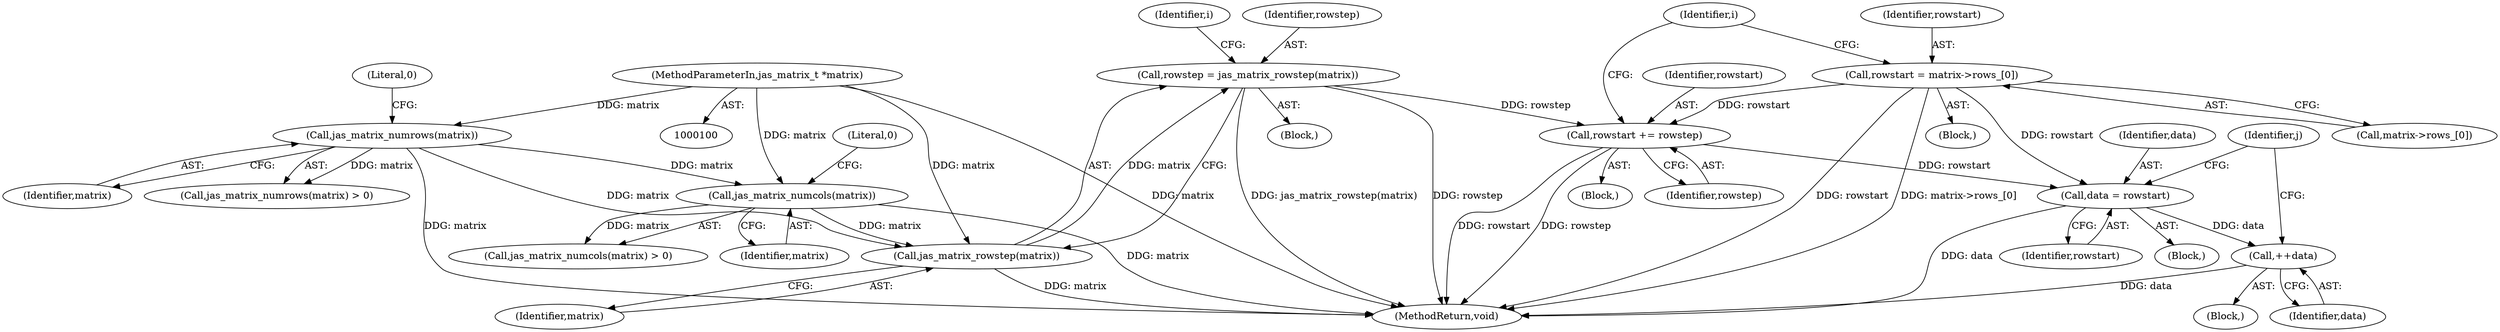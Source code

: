 digraph "0_jasper_d42b2388f7f8e0332c846675133acea151fc557a_22@pointer" {
"1000168" [label="(Call,++data)"];
"1000159" [label="(Call,data = rowstart)"];
"1000148" [label="(Call,rowstart += rowstep)"];
"1000124" [label="(Call,rowstep = jas_matrix_rowstep(matrix))"];
"1000126" [label="(Call,jas_matrix_rowstep(matrix))"];
"1000116" [label="(Call,jas_matrix_numcols(matrix))"];
"1000112" [label="(Call,jas_matrix_numrows(matrix))"];
"1000101" [label="(MethodParameterIn,jas_matrix_t *matrix)"];
"1000135" [label="(Call,rowstart = matrix->rows_[0])"];
"1000160" [label="(Identifier,data)"];
"1000135" [label="(Call,rowstart = matrix->rows_[0])"];
"1000119" [label="(Block,)"];
"1000150" [label="(Identifier,rowstep)"];
"1000129" [label="(Block,)"];
"1000163" [label="(Identifier,j)"];
"1000116" [label="(Call,jas_matrix_numcols(matrix))"];
"1000111" [label="(Call,jas_matrix_numrows(matrix) > 0)"];
"1000161" [label="(Identifier,rowstart)"];
"1000115" [label="(Call,jas_matrix_numcols(matrix) > 0)"];
"1000127" [label="(Identifier,matrix)"];
"1000169" [label="(Identifier,data)"];
"1000189" [label="(MethodReturn,void)"];
"1000148" [label="(Call,rowstart += rowstep)"];
"1000136" [label="(Identifier,rowstart)"];
"1000125" [label="(Identifier,rowstep)"];
"1000165" [label="(Block,)"];
"1000168" [label="(Call,++data)"];
"1000143" [label="(Identifier,i)"];
"1000159" [label="(Call,data = rowstart)"];
"1000131" [label="(Identifier,i)"];
"1000149" [label="(Identifier,rowstart)"];
"1000113" [label="(Identifier,matrix)"];
"1000112" [label="(Call,jas_matrix_numrows(matrix))"];
"1000114" [label="(Literal,0)"];
"1000153" [label="(Block,)"];
"1000145" [label="(Block,)"];
"1000126" [label="(Call,jas_matrix_rowstep(matrix))"];
"1000101" [label="(MethodParameterIn,jas_matrix_t *matrix)"];
"1000118" [label="(Literal,0)"];
"1000137" [label="(Call,matrix->rows_[0])"];
"1000124" [label="(Call,rowstep = jas_matrix_rowstep(matrix))"];
"1000117" [label="(Identifier,matrix)"];
"1000168" -> "1000165"  [label="AST: "];
"1000168" -> "1000169"  [label="CFG: "];
"1000169" -> "1000168"  [label="AST: "];
"1000163" -> "1000168"  [label="CFG: "];
"1000168" -> "1000189"  [label="DDG: data"];
"1000159" -> "1000168"  [label="DDG: data"];
"1000159" -> "1000153"  [label="AST: "];
"1000159" -> "1000161"  [label="CFG: "];
"1000160" -> "1000159"  [label="AST: "];
"1000161" -> "1000159"  [label="AST: "];
"1000163" -> "1000159"  [label="CFG: "];
"1000159" -> "1000189"  [label="DDG: data"];
"1000148" -> "1000159"  [label="DDG: rowstart"];
"1000135" -> "1000159"  [label="DDG: rowstart"];
"1000148" -> "1000145"  [label="AST: "];
"1000148" -> "1000150"  [label="CFG: "];
"1000149" -> "1000148"  [label="AST: "];
"1000150" -> "1000148"  [label="AST: "];
"1000143" -> "1000148"  [label="CFG: "];
"1000148" -> "1000189"  [label="DDG: rowstep"];
"1000148" -> "1000189"  [label="DDG: rowstart"];
"1000124" -> "1000148"  [label="DDG: rowstep"];
"1000135" -> "1000148"  [label="DDG: rowstart"];
"1000124" -> "1000119"  [label="AST: "];
"1000124" -> "1000126"  [label="CFG: "];
"1000125" -> "1000124"  [label="AST: "];
"1000126" -> "1000124"  [label="AST: "];
"1000131" -> "1000124"  [label="CFG: "];
"1000124" -> "1000189"  [label="DDG: rowstep"];
"1000124" -> "1000189"  [label="DDG: jas_matrix_rowstep(matrix)"];
"1000126" -> "1000124"  [label="DDG: matrix"];
"1000126" -> "1000127"  [label="CFG: "];
"1000127" -> "1000126"  [label="AST: "];
"1000126" -> "1000189"  [label="DDG: matrix"];
"1000116" -> "1000126"  [label="DDG: matrix"];
"1000112" -> "1000126"  [label="DDG: matrix"];
"1000101" -> "1000126"  [label="DDG: matrix"];
"1000116" -> "1000115"  [label="AST: "];
"1000116" -> "1000117"  [label="CFG: "];
"1000117" -> "1000116"  [label="AST: "];
"1000118" -> "1000116"  [label="CFG: "];
"1000116" -> "1000189"  [label="DDG: matrix"];
"1000116" -> "1000115"  [label="DDG: matrix"];
"1000112" -> "1000116"  [label="DDG: matrix"];
"1000101" -> "1000116"  [label="DDG: matrix"];
"1000112" -> "1000111"  [label="AST: "];
"1000112" -> "1000113"  [label="CFG: "];
"1000113" -> "1000112"  [label="AST: "];
"1000114" -> "1000112"  [label="CFG: "];
"1000112" -> "1000189"  [label="DDG: matrix"];
"1000112" -> "1000111"  [label="DDG: matrix"];
"1000101" -> "1000112"  [label="DDG: matrix"];
"1000101" -> "1000100"  [label="AST: "];
"1000101" -> "1000189"  [label="DDG: matrix"];
"1000135" -> "1000129"  [label="AST: "];
"1000135" -> "1000137"  [label="CFG: "];
"1000136" -> "1000135"  [label="AST: "];
"1000137" -> "1000135"  [label="AST: "];
"1000143" -> "1000135"  [label="CFG: "];
"1000135" -> "1000189"  [label="DDG: rowstart"];
"1000135" -> "1000189"  [label="DDG: matrix->rows_[0]"];
}
